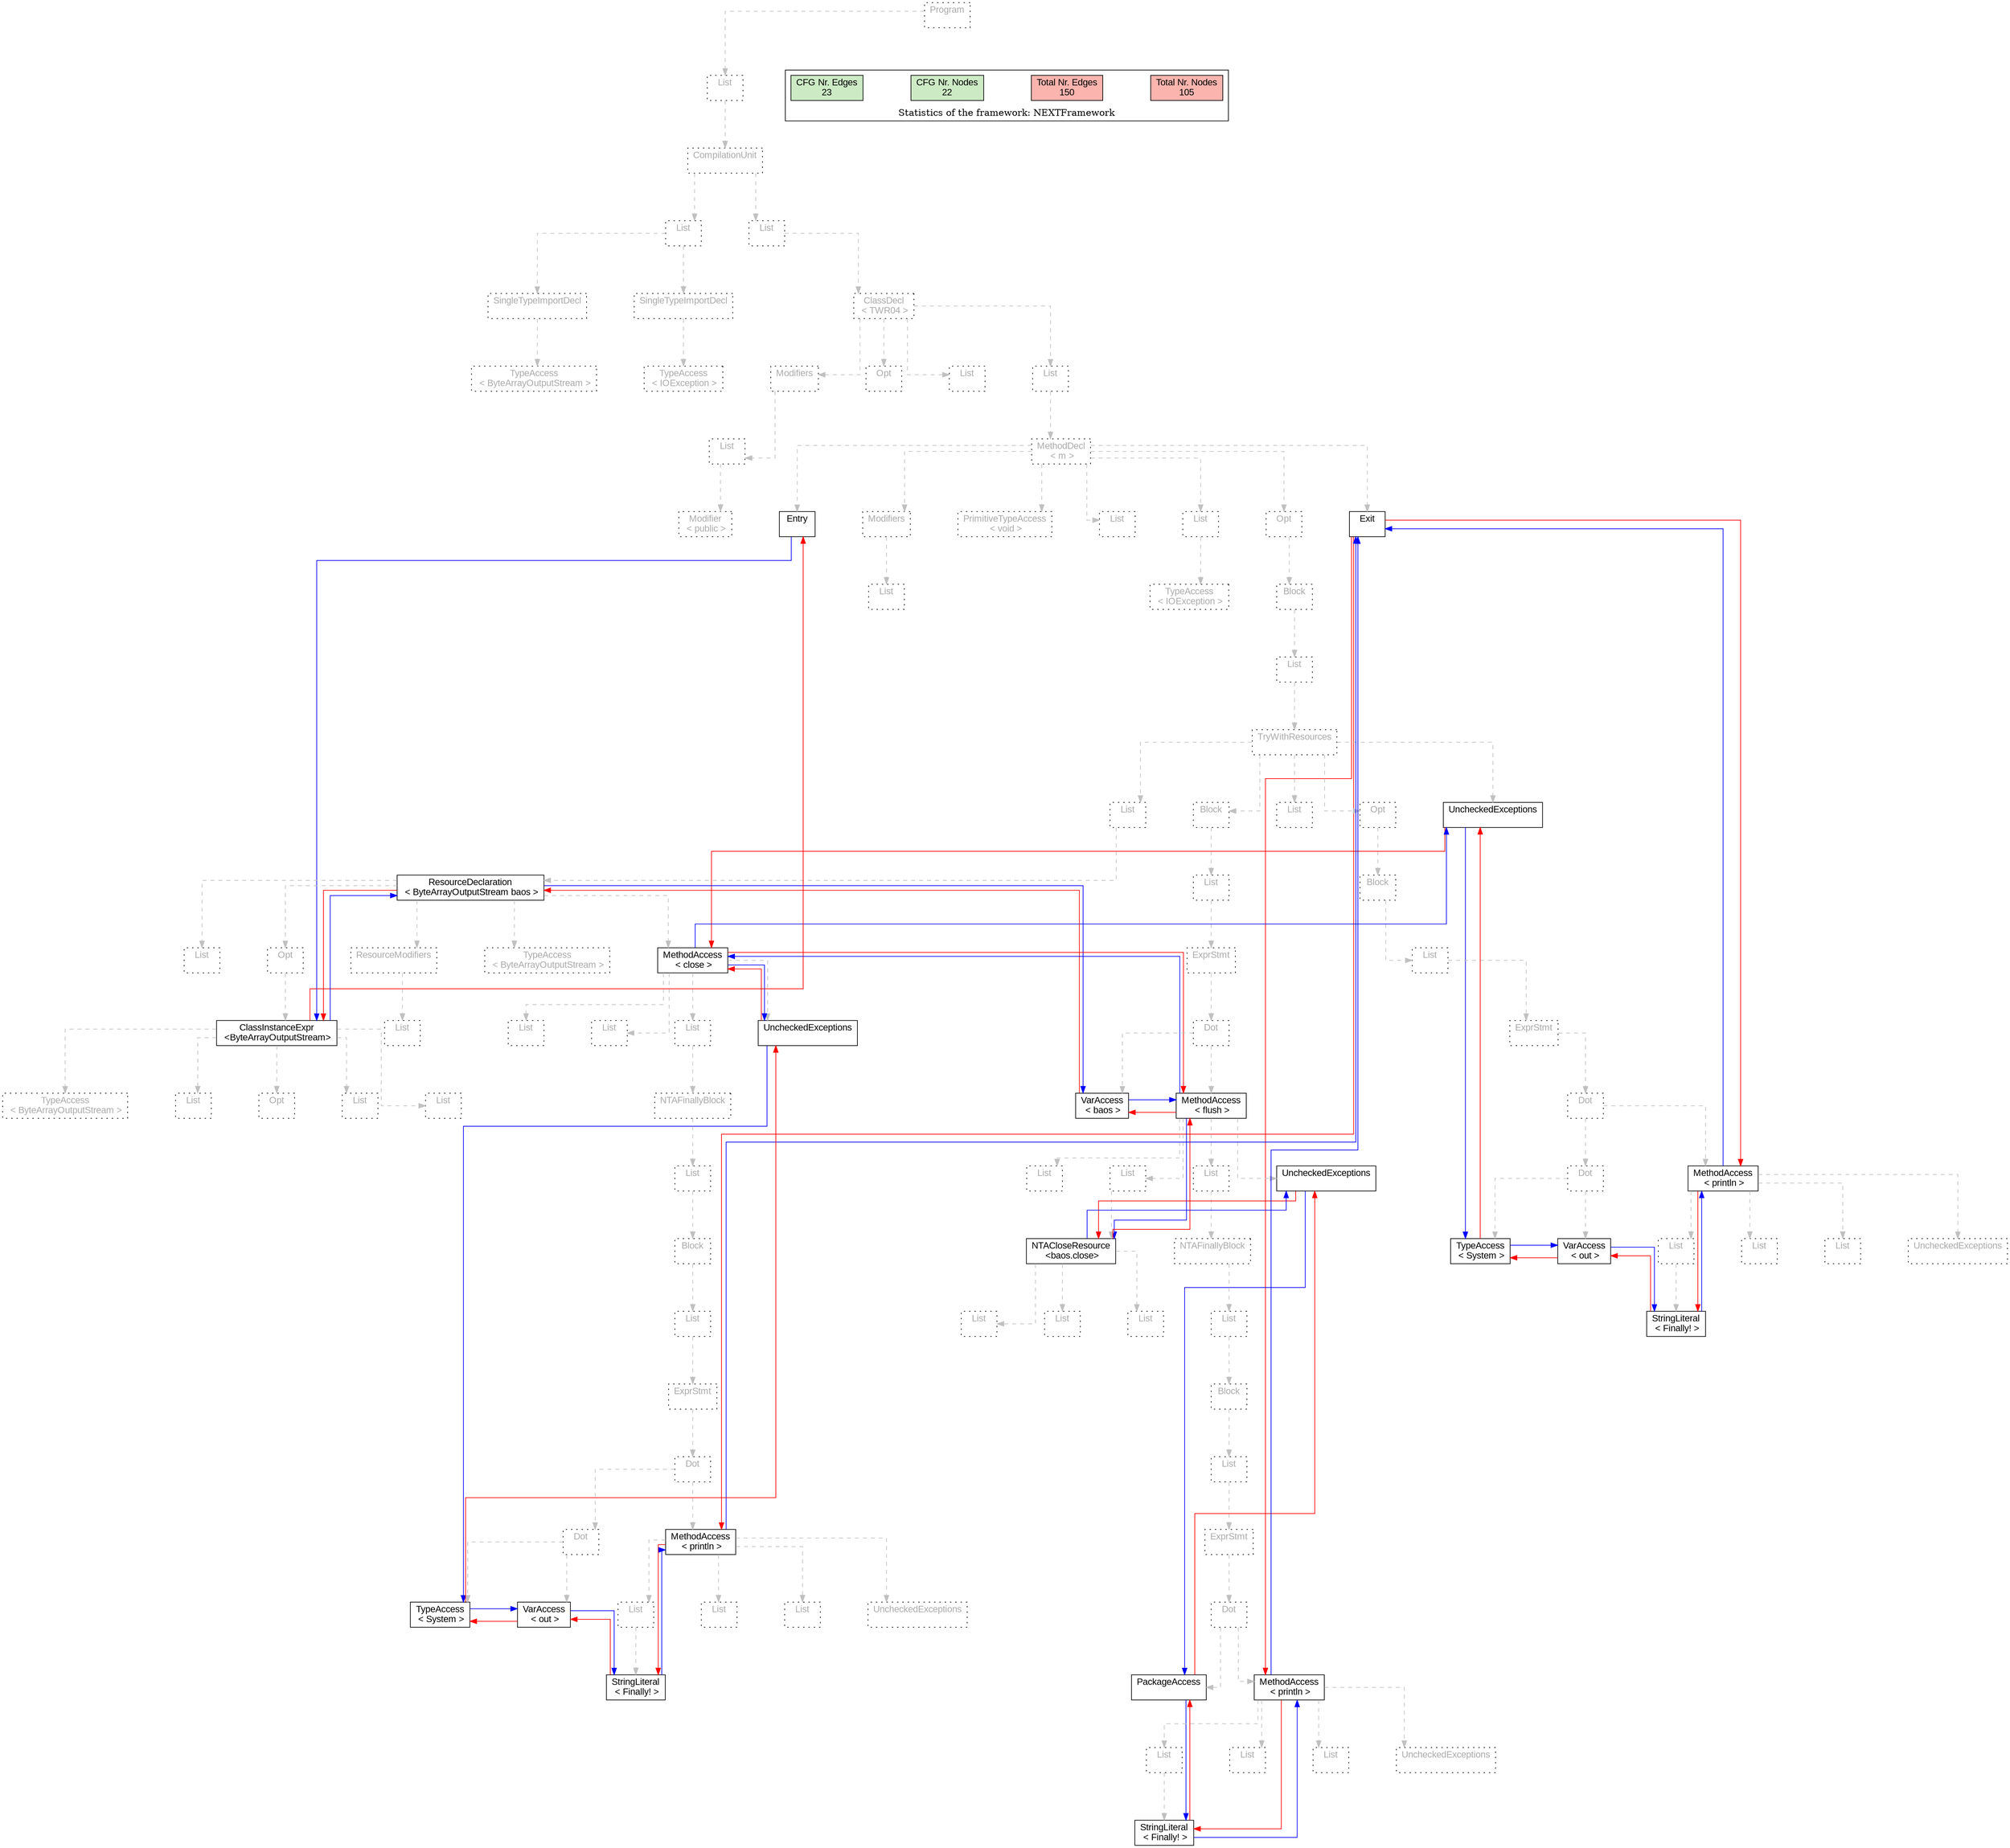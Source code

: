 digraph G {
graph [splines=ortho, nodesep="1", ranksep="1"]
node [shape=rect, fontname=Arial];
{ rank = same; "Program[0]"}
{ rank = same; "List[1]"}
{ rank = same; "CompilationUnit[2]"}
{ rank = same; "List[3]"; "List[8]"}
{ rank = same; "SingleTypeImportDecl[4]"; "SingleTypeImportDecl[6]"; "ClassDecl[9]"}
{ rank = same; "TypeAccess[5]"; "TypeAccess[7]"; "Modifiers[10]"; "Opt[13]"; "List[14]"; "List[15]"}
{ rank = same; "List[11]"; "MethodDecl[16]"}
{ rank = same; "Modifier[12]"; "Entry[17]"; "Modifiers[18]"; "PrimitiveTypeAccess[20]"; "List[21]"; "List[22]"; "Opt[24]"; "Exit[25]"}
{ rank = same; "List[19]"; "TypeAccess[23]"; "Block[25]"}
{ rank = same; "List[26]"}
{ rank = same; "TryWithResources[27]"}
{ rank = same; "List[28]"; "Block[61]"; "List[88]"; "Opt[89]"; "UncheckedExceptions[103]"}
{ rank = same; "ResourceDeclaration[29]"; "List[62]"; "Block[90]"}
{ rank = same; "List[50]"; "Opt[51]"; "ResourceModifiers[58]"; "TypeAccess[60]"; "MethodAccess[30]"; "ExprStmt[63]"; "List[91]"}
{ rank = same; "ClassInstanceExpr[52]"; "List[59]"; "List[32]"; "List[33]"; "List[34]"; "UncheckedExceptions[31]"; "Dot[64]"; "ExprStmt[92]"}
{ rank = same; "TypeAccess[53]"; "List[54]"; "Opt[55]"; "List[56]"; "List[57]"; "NTAFinallyBlock[35]"; "VarAccess[65]"; "MethodAccess[66]"; "Dot[93]"}
{ rank = same; "List[36]"; "List[68]"; "List[69]"; "List[74]"; "UncheckedExceptions[67]"; "Dot[94]"; "MethodAccess[97]"}
{ rank = same; "Block[37]"; "NTACloseResource[70]"; "NTAFinallyBlock[75]"; "TypeAccess[95]"; "VarAccess[96]"; "List[99]"; "List[101]"; "List[102]"; "UncheckedExceptions[98]"}
{ rank = same; "List[38]"; "List[71]"; "List[72]"; "List[73]"; "List[76]"; "StringLiteral[100]"}
{ rank = same; "ExprStmt[39]"; "Block[77]"}
{ rank = same; "Dot[40]"; "List[78]"}
{ rank = same; "Dot[41]"; "MethodAccess[44]"; "ExprStmt[79]"}
{ rank = same; "TypeAccess[42]"; "VarAccess[43]"; "List[46]"; "List[48]"; "List[49]"; "UncheckedExceptions[45]"; "Dot[80]"}
{ rank = same; "StringLiteral[47]"; "PackageAccess[81]"; "MethodAccess[82]"}
{ rank = same; "List[84]"; "List[86]"; "List[87]"; "UncheckedExceptions[83]"}
{ rank = same; "StringLiteral[85]"}
"Program[0]" [label="Program\n ", style= dotted   fillcolor="#eeeeee" fontcolor="#aaaaaa"  ]
"List[1]" [label="List\n ", style= dotted   fillcolor="#eeeeee" fontcolor="#aaaaaa"  ]
"CompilationUnit[2]" [label="CompilationUnit\n ", style= dotted   fillcolor="#eeeeee" fontcolor="#aaaaaa"  ]
"List[3]" [label="List\n ", style= dotted   fillcolor="#eeeeee" fontcolor="#aaaaaa"  ]
"SingleTypeImportDecl[4]" [label="SingleTypeImportDecl\n ", style= dotted   fillcolor="#eeeeee" fontcolor="#aaaaaa"  ]
"TypeAccess[5]" [label="TypeAccess\n < ByteArrayOutputStream >", style= dotted   fillcolor="#eeeeee" fontcolor="#aaaaaa"  ]
"SingleTypeImportDecl[6]" [label="SingleTypeImportDecl\n ", style= dotted   fillcolor="#eeeeee" fontcolor="#aaaaaa"  ]
"TypeAccess[7]" [label="TypeAccess\n < IOException >", style= dotted   fillcolor="#eeeeee" fontcolor="#aaaaaa"  ]
"List[8]" [label="List\n ", style= dotted   fillcolor="#eeeeee" fontcolor="#aaaaaa"  ]
"ClassDecl[9]" [label="ClassDecl\n < TWR04 >", style= dotted   fillcolor="#eeeeee" fontcolor="#aaaaaa"  ]
"Modifiers[10]" [label="Modifiers\n ", style= dotted   fillcolor="#eeeeee" fontcolor="#aaaaaa"  ]
"List[11]" [label="List\n ", style= dotted   fillcolor="#eeeeee" fontcolor="#aaaaaa"  ]
"Modifier[12]" [label="Modifier\n < public >", style= dotted   fillcolor="#eeeeee" fontcolor="#aaaaaa"  ]
"Opt[13]" [label="Opt\n ", style= dotted   fillcolor="#eeeeee" fontcolor="#aaaaaa"  ]
"List[14]" [label="List\n ", style= dotted   fillcolor="#eeeeee" fontcolor="#aaaaaa"  ]
"List[15]" [label="List\n ", style= dotted   fillcolor="#eeeeee" fontcolor="#aaaaaa"  ]
"MethodDecl[16]" [label="MethodDecl\n < m >", style= dotted   fillcolor="#eeeeee" fontcolor="#aaaaaa"  ]
"Entry[17]" [label="Entry\n ", fillcolor=white   style=filled  ]
"Modifiers[18]" [label="Modifiers\n ", style= dotted   fillcolor="#eeeeee" fontcolor="#aaaaaa"  ]
"List[19]" [label="List\n ", style= dotted   fillcolor="#eeeeee" fontcolor="#aaaaaa"  ]
"PrimitiveTypeAccess[20]" [label="PrimitiveTypeAccess\n < void >", style= dotted   fillcolor="#eeeeee" fontcolor="#aaaaaa"  ]
"List[21]" [label="List\n ", style= dotted   fillcolor="#eeeeee" fontcolor="#aaaaaa"  ]
"List[22]" [label="List\n ", style= dotted   fillcolor="#eeeeee" fontcolor="#aaaaaa"  ]
"TypeAccess[23]" [label="TypeAccess\n < IOException >", style= dotted   fillcolor="#eeeeee" fontcolor="#aaaaaa"  ]
"Opt[24]" [label="Opt\n ", style= dotted   fillcolor="#eeeeee" fontcolor="#aaaaaa"  ]
"Block[25]" [label="Block\n ", style= dotted   fillcolor="#eeeeee" fontcolor="#aaaaaa"  ]
"List[26]" [label="List\n ", style= dotted   fillcolor="#eeeeee" fontcolor="#aaaaaa"  ]
"TryWithResources[27]" [label="TryWithResources\n ", style= dotted   fillcolor="#eeeeee" fontcolor="#aaaaaa"  ]
"List[28]" [label="List\n ", style= dotted   fillcolor="#eeeeee" fontcolor="#aaaaaa"  ]
"ResourceDeclaration[29]" [label="ResourceDeclaration\n < ByteArrayOutputStream baos >", fillcolor=white   style=filled  ]
"List[50]" [label="List\n ", style= dotted   fillcolor="#eeeeee" fontcolor="#aaaaaa"  ]
"Opt[51]" [label="Opt\n ", style= dotted   fillcolor="#eeeeee" fontcolor="#aaaaaa"  ]
"ClassInstanceExpr[52]" [label="ClassInstanceExpr\n <ByteArrayOutputStream>", fillcolor=white   style=filled  ]
"TypeAccess[53]" [label="TypeAccess\n < ByteArrayOutputStream >", style= dotted   fillcolor="#eeeeee" fontcolor="#aaaaaa"  ]
"List[54]" [label="List\n ", style= dotted   fillcolor="#eeeeee" fontcolor="#aaaaaa"  ]
"Opt[55]" [label="Opt\n ", style= dotted   fillcolor="#eeeeee" fontcolor="#aaaaaa"  ]
"List[56]" [label="List\n ", style= dotted   fillcolor="#eeeeee" fontcolor="#aaaaaa"  ]
"List[57]" [label="List\n ", style= dotted   fillcolor="#eeeeee" fontcolor="#aaaaaa"  ]
"ResourceModifiers[58]" [label="ResourceModifiers\n ", style= dotted   fillcolor="#eeeeee" fontcolor="#aaaaaa"  ]
"List[59]" [label="List\n ", style= dotted   fillcolor="#eeeeee" fontcolor="#aaaaaa"  ]
"TypeAccess[60]" [label="TypeAccess\n < ByteArrayOutputStream >", style= dotted   fillcolor="#eeeeee" fontcolor="#aaaaaa"  ]
"MethodAccess[30]" [label="MethodAccess\n < close >", fillcolor=white   style=filled  ]
"List[32]" [label="List\n ", style= dotted   fillcolor="#eeeeee" fontcolor="#aaaaaa"  ]
"List[33]" [label="List\n ", style= dotted   fillcolor="#eeeeee" fontcolor="#aaaaaa"  ]
"List[34]" [label="List\n ", style= dotted   fillcolor="#eeeeee" fontcolor="#aaaaaa"  ]
"NTAFinallyBlock[35]" [label="NTAFinallyBlock\n ", style= dotted   fillcolor="#eeeeee" fontcolor="#aaaaaa"  ]
"List[36]" [label="List\n ", style= dotted   fillcolor="#eeeeee" fontcolor="#aaaaaa"  ]
"Block[37]" [label="Block\n ", style= dotted   fillcolor="#eeeeee" fontcolor="#aaaaaa"  ]
"List[38]" [label="List\n ", style= dotted   fillcolor="#eeeeee" fontcolor="#aaaaaa"  ]
"ExprStmt[39]" [label="ExprStmt\n ", style= dotted   fillcolor="#eeeeee" fontcolor="#aaaaaa"  ]
"Dot[40]" [label="Dot\n ", style= dotted   fillcolor="#eeeeee" fontcolor="#aaaaaa"  ]
"Dot[41]" [label="Dot\n ", style= dotted   fillcolor="#eeeeee" fontcolor="#aaaaaa"  ]
"TypeAccess[42]" [label="TypeAccess\n < System >", fillcolor=white   style=filled  ]
"VarAccess[43]" [label="VarAccess\n < out >", fillcolor=white   style=filled  ]
"MethodAccess[44]" [label="MethodAccess\n < println >", fillcolor=white   style=filled  ]
"List[46]" [label="List\n ", style= dotted   fillcolor="#eeeeee" fontcolor="#aaaaaa"  ]
"StringLiteral[47]" [label="StringLiteral\n < Finally! >", fillcolor=white   style=filled  ]
"List[48]" [label="List\n ", style= dotted   fillcolor="#eeeeee" fontcolor="#aaaaaa"  ]
"List[49]" [label="List\n ", style= dotted   fillcolor="#eeeeee" fontcolor="#aaaaaa"  ]
"UncheckedExceptions[45]" [label="UncheckedExceptions\n ", style= dotted   fillcolor="#eeeeee" fontcolor="#aaaaaa"  ]
"UncheckedExceptions[31]" [label="UncheckedExceptions\n ", fillcolor=white   style=filled  ]
"Block[61]" [label="Block\n ", style= dotted   fillcolor="#eeeeee" fontcolor="#aaaaaa"  ]
"List[62]" [label="List\n ", style= dotted   fillcolor="#eeeeee" fontcolor="#aaaaaa"  ]
"ExprStmt[63]" [label="ExprStmt\n ", style= dotted   fillcolor="#eeeeee" fontcolor="#aaaaaa"  ]
"Dot[64]" [label="Dot\n ", style= dotted   fillcolor="#eeeeee" fontcolor="#aaaaaa"  ]
"VarAccess[65]" [label="VarAccess\n < baos >", fillcolor=white   style=filled  ]
"MethodAccess[66]" [label="MethodAccess\n < flush >", fillcolor=white   style=filled  ]
"List[68]" [label="List\n ", style= dotted   fillcolor="#eeeeee" fontcolor="#aaaaaa"  ]
"List[69]" [label="List\n ", style= dotted   fillcolor="#eeeeee" fontcolor="#aaaaaa"  ]
"NTACloseResource[70]" [label="NTACloseResource\n <baos.close>", fillcolor=white   style=filled  ]
"List[71]" [label="List\n ", style= dotted   fillcolor="#eeeeee" fontcolor="#aaaaaa"  ]
"List[72]" [label="List\n ", style= dotted   fillcolor="#eeeeee" fontcolor="#aaaaaa"  ]
"List[73]" [label="List\n ", style= dotted   fillcolor="#eeeeee" fontcolor="#aaaaaa"  ]
"List[74]" [label="List\n ", style= dotted   fillcolor="#eeeeee" fontcolor="#aaaaaa"  ]
"NTAFinallyBlock[75]" [label="NTAFinallyBlock\n ", style= dotted   fillcolor="#eeeeee" fontcolor="#aaaaaa"  ]
"List[76]" [label="List\n ", style= dotted   fillcolor="#eeeeee" fontcolor="#aaaaaa"  ]
"Block[77]" [label="Block\n ", style= dotted   fillcolor="#eeeeee" fontcolor="#aaaaaa"  ]
"List[78]" [label="List\n ", style= dotted   fillcolor="#eeeeee" fontcolor="#aaaaaa"  ]
"ExprStmt[79]" [label="ExprStmt\n ", style= dotted   fillcolor="#eeeeee" fontcolor="#aaaaaa"  ]
"Dot[80]" [label="Dot\n ", style= dotted   fillcolor="#eeeeee" fontcolor="#aaaaaa"  ]
"PackageAccess[81]" [label="PackageAccess\n ", fillcolor=white   style=filled  ]
"MethodAccess[82]" [label="MethodAccess\n < println >", fillcolor=white   style=filled  ]
"List[84]" [label="List\n ", style= dotted   fillcolor="#eeeeee" fontcolor="#aaaaaa"  ]
"StringLiteral[85]" [label="StringLiteral\n < Finally! >", fillcolor=white   style=filled  ]
"List[86]" [label="List\n ", style= dotted   fillcolor="#eeeeee" fontcolor="#aaaaaa"  ]
"List[87]" [label="List\n ", style= dotted   fillcolor="#eeeeee" fontcolor="#aaaaaa"  ]
"UncheckedExceptions[83]" [label="UncheckedExceptions\n ", style= dotted   fillcolor="#eeeeee" fontcolor="#aaaaaa"  ]
"UncheckedExceptions[67]" [label="UncheckedExceptions\n ", fillcolor=white   style=filled  ]
"List[88]" [label="List\n ", style= dotted   fillcolor="#eeeeee" fontcolor="#aaaaaa"  ]
"Opt[89]" [label="Opt\n ", style= dotted   fillcolor="#eeeeee" fontcolor="#aaaaaa"  ]
"Block[90]" [label="Block\n ", style= dotted   fillcolor="#eeeeee" fontcolor="#aaaaaa"  ]
"List[91]" [label="List\n ", style= dotted   fillcolor="#eeeeee" fontcolor="#aaaaaa"  ]
"ExprStmt[92]" [label="ExprStmt\n ", style= dotted   fillcolor="#eeeeee" fontcolor="#aaaaaa"  ]
"Dot[93]" [label="Dot\n ", style= dotted   fillcolor="#eeeeee" fontcolor="#aaaaaa"  ]
"Dot[94]" [label="Dot\n ", style= dotted   fillcolor="#eeeeee" fontcolor="#aaaaaa"  ]
"TypeAccess[95]" [label="TypeAccess\n < System >", fillcolor=white   style=filled  ]
"VarAccess[96]" [label="VarAccess\n < out >", fillcolor=white   style=filled  ]
"MethodAccess[97]" [label="MethodAccess\n < println >", fillcolor=white   style=filled  ]
"List[99]" [label="List\n ", style= dotted   fillcolor="#eeeeee" fontcolor="#aaaaaa"  ]
"StringLiteral[100]" [label="StringLiteral\n < Finally! >", fillcolor=white   style=filled  ]
"List[101]" [label="List\n ", style= dotted   fillcolor="#eeeeee" fontcolor="#aaaaaa"  ]
"List[102]" [label="List\n ", style= dotted   fillcolor="#eeeeee" fontcolor="#aaaaaa"  ]
"UncheckedExceptions[98]" [label="UncheckedExceptions\n ", style= dotted   fillcolor="#eeeeee" fontcolor="#aaaaaa"  ]
"UncheckedExceptions[103]" [label="UncheckedExceptions\n ", fillcolor=white   style=filled  ]
"Exit[25]" [label="Exit\n ", fillcolor=white   style=filled  ]
"SingleTypeImportDecl[4]" -> "TypeAccess[5]" [style=dashed, color=gray]
"List[3]" -> "SingleTypeImportDecl[4]" [style=dashed, color=gray]
"SingleTypeImportDecl[6]" -> "TypeAccess[7]" [style=dashed, color=gray]
"List[3]" -> "SingleTypeImportDecl[6]" [style=dashed, color=gray]
"CompilationUnit[2]" -> "List[3]" [style=dashed, color=gray]
"List[11]" -> "Modifier[12]" [style=dashed, color=gray]
"Modifiers[10]" -> "List[11]" [style=dashed, color=gray]
"ClassDecl[9]" -> "Modifiers[10]" [style=dashed, color=gray]
"ClassDecl[9]" -> "Opt[13]" [style=dashed, color=gray]
"ClassDecl[9]" -> "List[14]" [style=dashed, color=gray]
"MethodDecl[16]" -> "Entry[17]" [style=dashed, color=gray]
"Modifiers[18]" -> "List[19]" [style=dashed, color=gray]
"MethodDecl[16]" -> "Modifiers[18]" [style=dashed, color=gray]
"MethodDecl[16]" -> "PrimitiveTypeAccess[20]" [style=dashed, color=gray]
"MethodDecl[16]" -> "List[21]" [style=dashed, color=gray]
"List[22]" -> "TypeAccess[23]" [style=dashed, color=gray]
"MethodDecl[16]" -> "List[22]" [style=dashed, color=gray]
"ResourceDeclaration[29]" -> "List[50]" [style=dashed, color=gray]
"ClassInstanceExpr[52]" -> "TypeAccess[53]" [style=dashed, color=gray]
"ClassInstanceExpr[52]" -> "List[54]" [style=dashed, color=gray]
"ClassInstanceExpr[52]" -> "Opt[55]" [style=dashed, color=gray]
"ClassInstanceExpr[52]" -> "List[56]" [style=dashed, color=gray]
"ClassInstanceExpr[52]" -> "List[57]" [style=dashed, color=gray]
"Opt[51]" -> "ClassInstanceExpr[52]" [style=dashed, color=gray]
"ResourceDeclaration[29]" -> "Opt[51]" [style=dashed, color=gray]
"ResourceModifiers[58]" -> "List[59]" [style=dashed, color=gray]
"ResourceDeclaration[29]" -> "ResourceModifiers[58]" [style=dashed, color=gray]
"ResourceDeclaration[29]" -> "TypeAccess[60]" [style=dashed, color=gray]
"MethodAccess[30]" -> "List[32]" [style=dashed, color=gray]
"MethodAccess[30]" -> "List[33]" [style=dashed, color=gray]
"Dot[41]" -> "TypeAccess[42]" [style=dashed, color=gray]
"Dot[41]" -> "VarAccess[43]" [style=dashed, color=gray]
"Dot[40]" -> "Dot[41]" [style=dashed, color=gray]
"List[46]" -> "StringLiteral[47]" [style=dashed, color=gray]
"MethodAccess[44]" -> "List[46]" [style=dashed, color=gray]
"MethodAccess[44]" -> "List[48]" [style=dashed, color=gray]
"MethodAccess[44]" -> "List[49]" [style=dashed, color=gray]
"MethodAccess[44]" -> "UncheckedExceptions[45]" [style=dashed, color=gray]
"Dot[40]" -> "MethodAccess[44]" [style=dashed, color=gray]
"ExprStmt[39]" -> "Dot[40]" [style=dashed, color=gray]
"List[38]" -> "ExprStmt[39]" [style=dashed, color=gray]
"Block[37]" -> "List[38]" [style=dashed, color=gray]
"List[36]" -> "Block[37]" [style=dashed, color=gray]
"NTAFinallyBlock[35]" -> "List[36]" [style=dashed, color=gray]
"List[34]" -> "NTAFinallyBlock[35]" [style=dashed, color=gray]
"MethodAccess[30]" -> "List[34]" [style=dashed, color=gray]
"MethodAccess[30]" -> "UncheckedExceptions[31]" [style=dashed, color=gray]
"ResourceDeclaration[29]" -> "MethodAccess[30]" [style=dashed, color=gray]
"List[28]" -> "ResourceDeclaration[29]" [style=dashed, color=gray]
"TryWithResources[27]" -> "List[28]" [style=dashed, color=gray]
"Dot[64]" -> "VarAccess[65]" [style=dashed, color=gray]
"MethodAccess[66]" -> "List[68]" [style=dashed, color=gray]
"NTACloseResource[70]" -> "List[71]" [style=dashed, color=gray]
"NTACloseResource[70]" -> "List[72]" [style=dashed, color=gray]
"NTACloseResource[70]" -> "List[73]" [style=dashed, color=gray]
"List[69]" -> "NTACloseResource[70]" [style=dashed, color=gray]
"MethodAccess[66]" -> "List[69]" [style=dashed, color=gray]
"Dot[80]" -> "PackageAccess[81]" [style=dashed, color=gray]
"List[84]" -> "StringLiteral[85]" [style=dashed, color=gray]
"MethodAccess[82]" -> "List[84]" [style=dashed, color=gray]
"MethodAccess[82]" -> "List[86]" [style=dashed, color=gray]
"MethodAccess[82]" -> "List[87]" [style=dashed, color=gray]
"MethodAccess[82]" -> "UncheckedExceptions[83]" [style=dashed, color=gray]
"Dot[80]" -> "MethodAccess[82]" [style=dashed, color=gray]
"ExprStmt[79]" -> "Dot[80]" [style=dashed, color=gray]
"List[78]" -> "ExprStmt[79]" [style=dashed, color=gray]
"Block[77]" -> "List[78]" [style=dashed, color=gray]
"List[76]" -> "Block[77]" [style=dashed, color=gray]
"NTAFinallyBlock[75]" -> "List[76]" [style=dashed, color=gray]
"List[74]" -> "NTAFinallyBlock[75]" [style=dashed, color=gray]
"MethodAccess[66]" -> "List[74]" [style=dashed, color=gray]
"MethodAccess[66]" -> "UncheckedExceptions[67]" [style=dashed, color=gray]
"Dot[64]" -> "MethodAccess[66]" [style=dashed, color=gray]
"ExprStmt[63]" -> "Dot[64]" [style=dashed, color=gray]
"List[62]" -> "ExprStmt[63]" [style=dashed, color=gray]
"Block[61]" -> "List[62]" [style=dashed, color=gray]
"TryWithResources[27]" -> "Block[61]" [style=dashed, color=gray]
"TryWithResources[27]" -> "List[88]" [style=dashed, color=gray]
"Dot[94]" -> "TypeAccess[95]" [style=dashed, color=gray]
"Dot[94]" -> "VarAccess[96]" [style=dashed, color=gray]
"Dot[93]" -> "Dot[94]" [style=dashed, color=gray]
"List[99]" -> "StringLiteral[100]" [style=dashed, color=gray]
"MethodAccess[97]" -> "List[99]" [style=dashed, color=gray]
"MethodAccess[97]" -> "List[101]" [style=dashed, color=gray]
"MethodAccess[97]" -> "List[102]" [style=dashed, color=gray]
"MethodAccess[97]" -> "UncheckedExceptions[98]" [style=dashed, color=gray]
"Dot[93]" -> "MethodAccess[97]" [style=dashed, color=gray]
"ExprStmt[92]" -> "Dot[93]" [style=dashed, color=gray]
"List[91]" -> "ExprStmt[92]" [style=dashed, color=gray]
"Block[90]" -> "List[91]" [style=dashed, color=gray]
"Opt[89]" -> "Block[90]" [style=dashed, color=gray]
"TryWithResources[27]" -> "Opt[89]" [style=dashed, color=gray]
"TryWithResources[27]" -> "UncheckedExceptions[103]" [style=dashed, color=gray]
"List[26]" -> "TryWithResources[27]" [style=dashed, color=gray]
"Block[25]" -> "List[26]" [style=dashed, color=gray]
"Opt[24]" -> "Block[25]" [style=dashed, color=gray]
"MethodDecl[16]" -> "Opt[24]" [style=dashed, color=gray]
"MethodDecl[16]" -> "Exit[25]" [style=dashed, color=gray]
"List[15]" -> "MethodDecl[16]" [style=dashed, color=gray]
"ClassDecl[9]" -> "List[15]" [style=dashed, color=gray]
"List[8]" -> "ClassDecl[9]" [style=dashed, color=gray]
"CompilationUnit[2]" -> "List[8]" [style=dashed, color=gray]
"List[1]" -> "CompilationUnit[2]" [style=dashed, color=gray]
"Program[0]" -> "List[1]" [style=dashed, color=gray]
"Exit[25]" -> "MethodAccess[44]" [color=red, constraint=false]
"Exit[25]" -> "MethodAccess[82]" [color=red, constraint=false]
"Exit[25]" -> "MethodAccess[97]" [color=red, constraint=false]
"MethodAccess[97]" -> "Exit[25]" [color=blue, constraint=false, xlabel=" "] 
"MethodAccess[97]" -> "StringLiteral[100]" [color=red, constraint=false]
"StringLiteral[100]" -> "MethodAccess[97]" [color=blue, constraint=false, xlabel=" "] 
"StringLiteral[100]" -> "VarAccess[96]" [color=red, constraint=false]
"VarAccess[96]" -> "StringLiteral[100]" [color=blue, constraint=false, xlabel=" "] 
"VarAccess[96]" -> "TypeAccess[95]" [color=red, constraint=false]
"TypeAccess[95]" -> "VarAccess[96]" [color=blue, constraint=false, xlabel=" "] 
"TypeAccess[95]" -> "UncheckedExceptions[103]" [color=red, constraint=false]
"UncheckedExceptions[103]" -> "TypeAccess[95]" [color=blue, constraint=false, xlabel=" "] 
"UncheckedExceptions[103]" -> "MethodAccess[30]" [color=red, constraint=false]
"MethodAccess[44]" -> "Exit[25]" [color=blue, constraint=false, xlabel=" "] 
"MethodAccess[44]" -> "StringLiteral[47]" [color=red, constraint=false]
"StringLiteral[47]" -> "MethodAccess[44]" [color=blue, constraint=false, xlabel=" "] 
"StringLiteral[47]" -> "VarAccess[43]" [color=red, constraint=false]
"VarAccess[43]" -> "StringLiteral[47]" [color=blue, constraint=false, xlabel=" "] 
"VarAccess[43]" -> "TypeAccess[42]" [color=red, constraint=false]
"TypeAccess[42]" -> "VarAccess[43]" [color=blue, constraint=false, xlabel=" "] 
"TypeAccess[42]" -> "UncheckedExceptions[31]" [color=red, constraint=false]
"UncheckedExceptions[31]" -> "TypeAccess[42]" [color=blue, constraint=false, xlabel=" "] 
"UncheckedExceptions[31]" -> "MethodAccess[30]" [color=red, constraint=false]
"MethodAccess[30]" -> "UncheckedExceptions[103]" [color=blue, constraint=false, xlabel=" "] 
"MethodAccess[30]" -> "UncheckedExceptions[31]" [color=blue, constraint=false, xlabel=" "] 
"MethodAccess[30]" -> "MethodAccess[66]" [color=red, constraint=false]
"MethodAccess[82]" -> "Exit[25]" [color=blue, constraint=false, xlabel=" "] 
"MethodAccess[82]" -> "StringLiteral[85]" [color=red, constraint=false]
"StringLiteral[85]" -> "MethodAccess[82]" [color=blue, constraint=false, xlabel=" "] 
"StringLiteral[85]" -> "PackageAccess[81]" [color=red, constraint=false]
"PackageAccess[81]" -> "StringLiteral[85]" [color=blue, constraint=false, xlabel=" "] 
"PackageAccess[81]" -> "UncheckedExceptions[67]" [color=red, constraint=false]
"UncheckedExceptions[67]" -> "PackageAccess[81]" [color=blue, constraint=false, xlabel=" "] 
"UncheckedExceptions[67]" -> "NTACloseResource[70]" [color=red, constraint=false]
"NTACloseResource[70]" -> "UncheckedExceptions[67]" [color=blue, constraint=false, xlabel=" "] 
"NTACloseResource[70]" -> "MethodAccess[66]" [color=red, constraint=false]
"MethodAccess[66]" -> "MethodAccess[30]" [color=blue, constraint=false, xlabel=" "] 
"MethodAccess[66]" -> "NTACloseResource[70]" [color=blue, constraint=false, xlabel=" "] 
"MethodAccess[66]" -> "VarAccess[65]" [color=red, constraint=false]
"VarAccess[65]" -> "MethodAccess[66]" [color=blue, constraint=false, xlabel=" "] 
"VarAccess[65]" -> "ResourceDeclaration[29]" [color=red, constraint=false]
"ResourceDeclaration[29]" -> "VarAccess[65]" [color=blue, constraint=false, xlabel=" "] 
"ResourceDeclaration[29]" -> "ClassInstanceExpr[52]" [color=red, constraint=false]
"ClassInstanceExpr[52]" -> "ResourceDeclaration[29]" [color=blue, constraint=false, xlabel=" "] 
"ClassInstanceExpr[52]" -> "Entry[17]" [color=red, constraint=false]
"Entry[17]" -> "ClassInstanceExpr[52]" [color=blue, constraint=false, xlabel=" "] 
"List[3]" -> "List[8]" [style=invis]
"SingleTypeImportDecl[4]" -> "SingleTypeImportDecl[6]" [style=invis]
"Modifiers[10]" -> "Opt[13]" -> "List[14]" -> "List[15]" [style=invis]
"Entry[17]" -> "Modifiers[18]" -> "PrimitiveTypeAccess[20]" -> "List[21]" -> "List[22]" -> "Opt[24]" -> "Exit[25]" [style=invis]
"List[28]" -> "Block[61]" -> "List[88]" -> "Opt[89]" [style=invis]
"List[50]" -> "Opt[51]" -> "ResourceModifiers[58]" -> "TypeAccess[60]" [style=invis]
"TypeAccess[53]" -> "List[54]" -> "Opt[55]" [style=invis]
"Dot[41]" -> "MethodAccess[44]" [style=invis]
"TypeAccess[42]" -> "VarAccess[43]" [style=invis]
"VarAccess[65]" -> "MethodAccess[66]" [style=invis]
"PackageAccess[81]" -> "MethodAccess[82]" [style=invis]
"Dot[94]" -> "MethodAccess[97]" [style=invis]
"TypeAccess[95]" -> "VarAccess[96]" [style=invis]

subgraph cluster_legend {
{node [style=filled, fillcolor=1, colorscheme="pastel13"]
Nodes [label="Total Nr. Nodes
105", fillcolor=1]
Edges [label="Total Nr. Edges
150", fillcolor=1]
NodesCFG [label="CFG Nr. Nodes
22", fillcolor=3]
EdgesCFG [label="CFG Nr. Edges
23", fillcolor=3]
Nodes-> "Program[0]" -> NodesCFG  [style="invis"]
Edges -> "Program[0]" ->EdgesCFG [style="invis"]}
label = "Statistics of the framework: NEXTFramework"
style="solid"
ranksep=0.05
nodesep=0.01
labelloc = b
len=2
}}